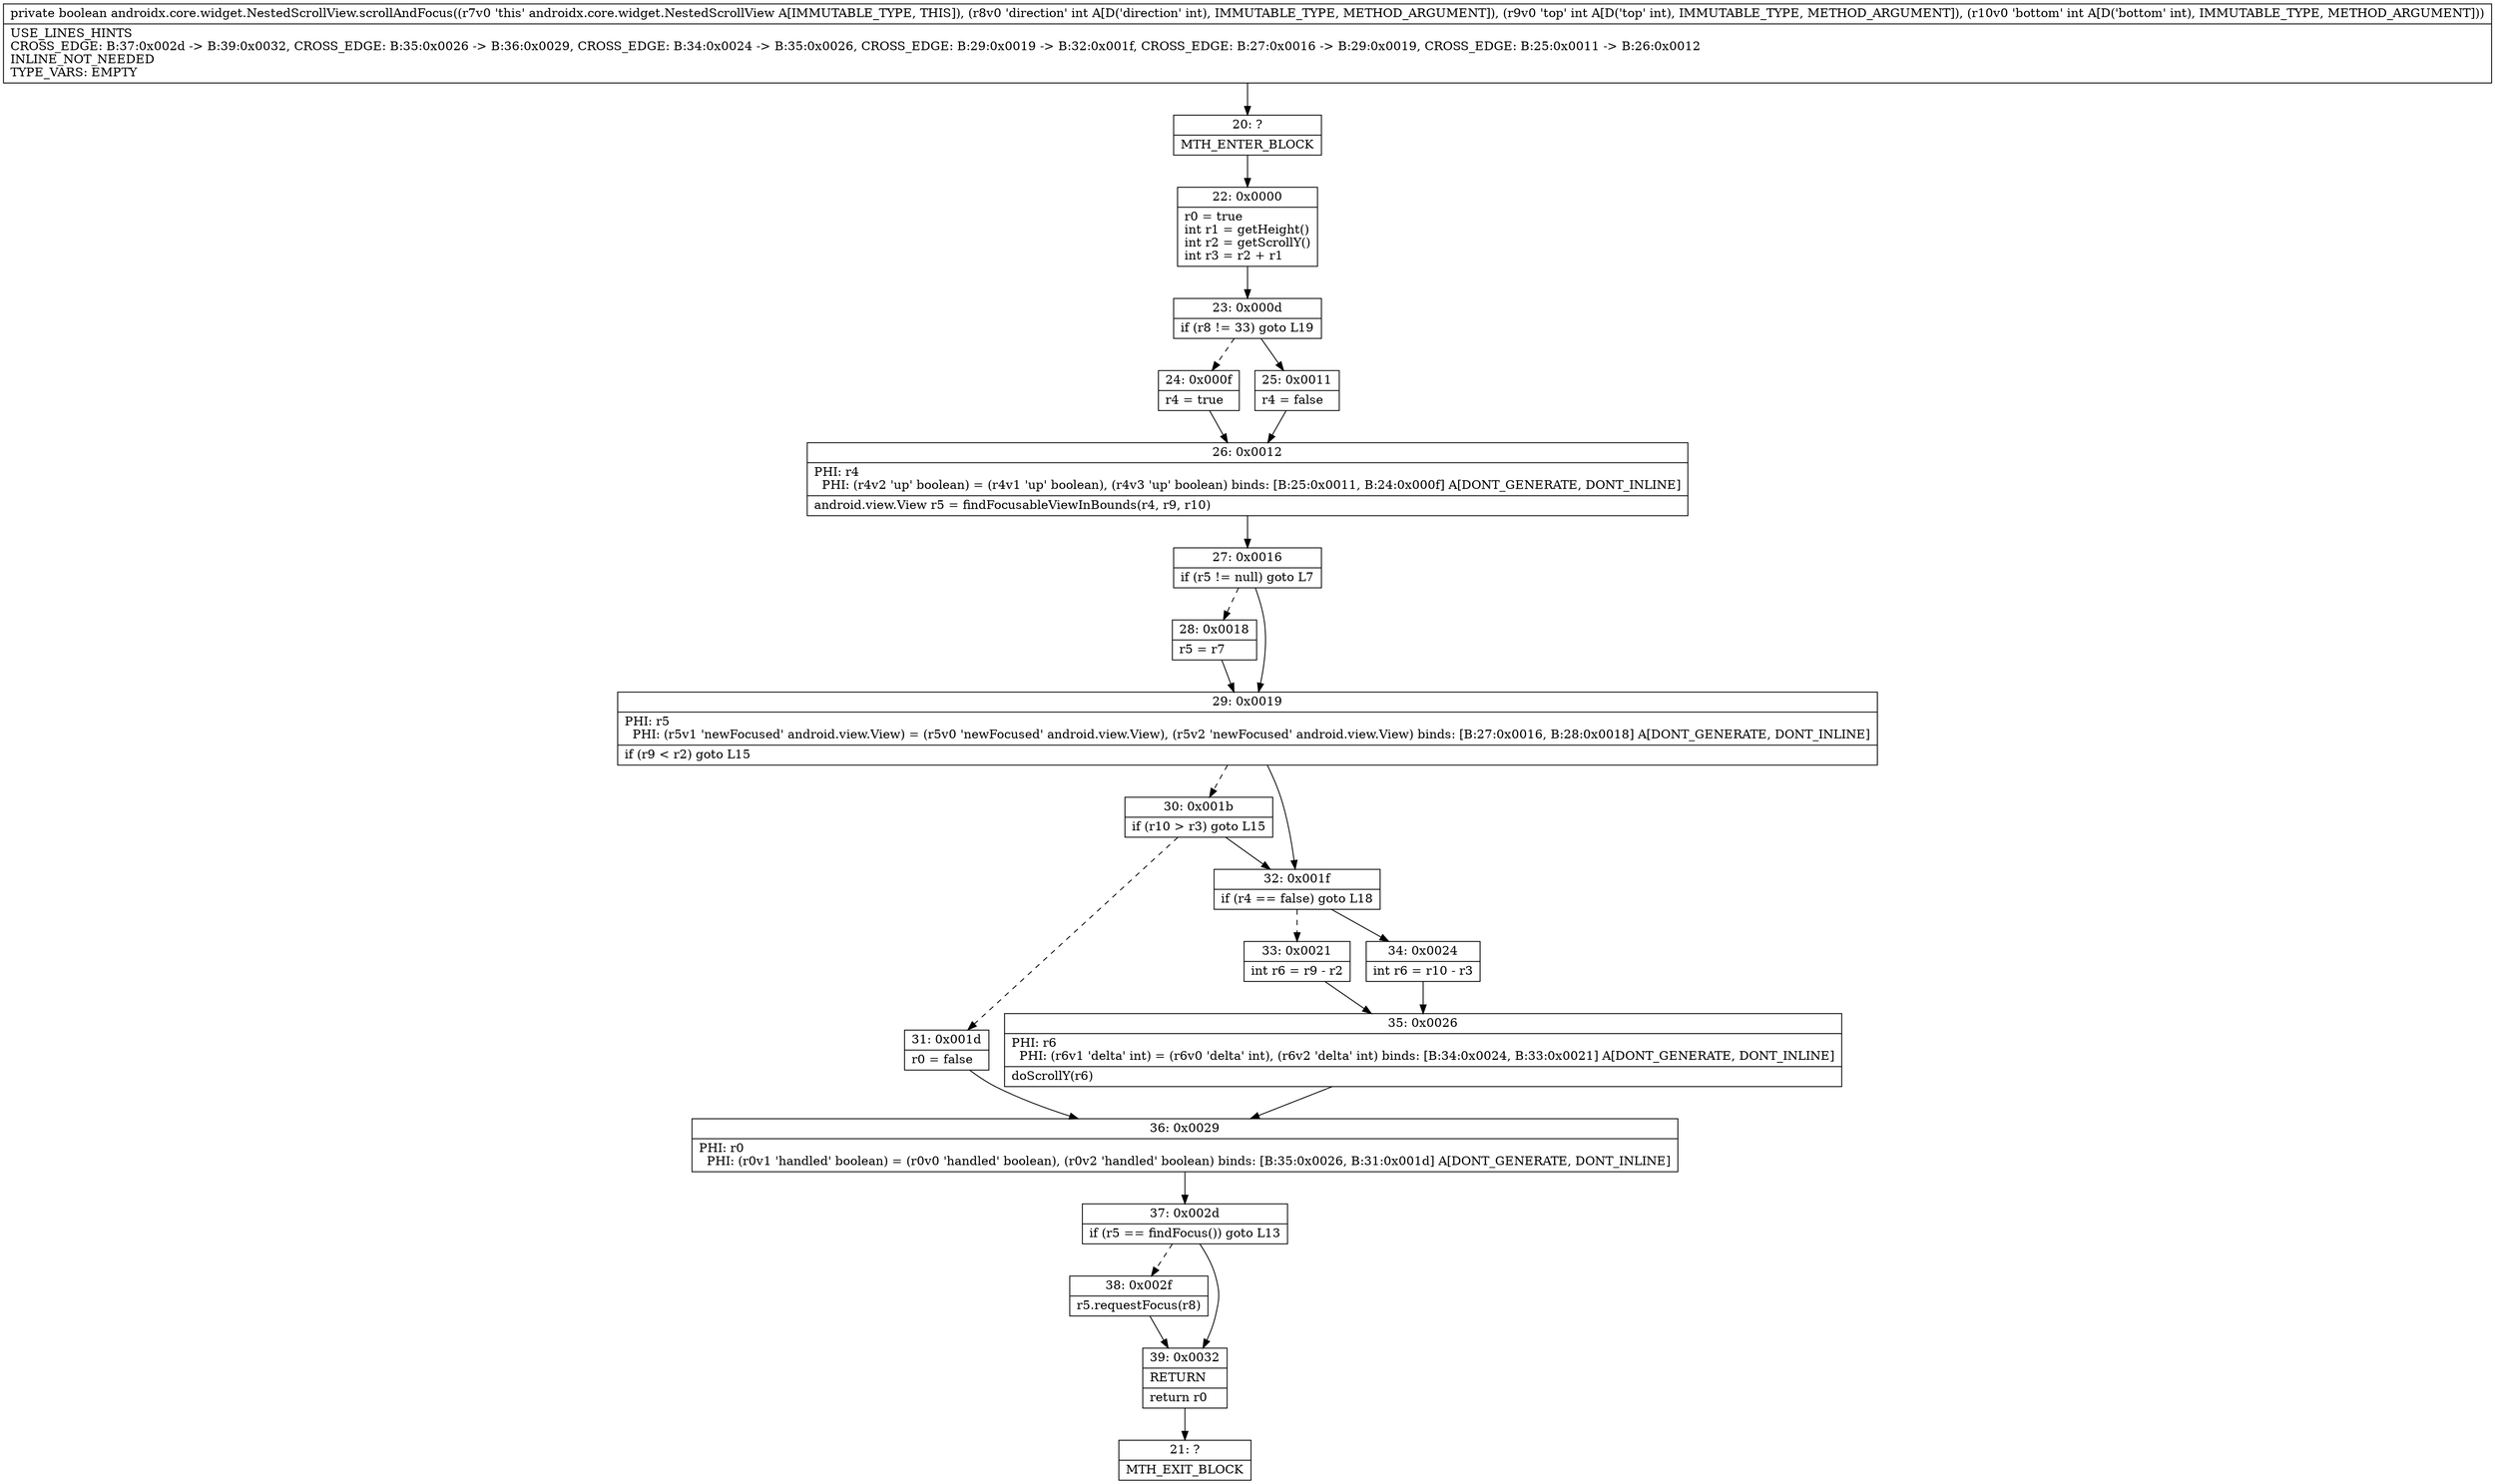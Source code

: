 digraph "CFG forandroidx.core.widget.NestedScrollView.scrollAndFocus(III)Z" {
Node_20 [shape=record,label="{20\:\ ?|MTH_ENTER_BLOCK\l}"];
Node_22 [shape=record,label="{22\:\ 0x0000|r0 = true\lint r1 = getHeight()\lint r2 = getScrollY()\lint r3 = r2 + r1\l}"];
Node_23 [shape=record,label="{23\:\ 0x000d|if (r8 != 33) goto L19\l}"];
Node_24 [shape=record,label="{24\:\ 0x000f|r4 = true\l}"];
Node_26 [shape=record,label="{26\:\ 0x0012|PHI: r4 \l  PHI: (r4v2 'up' boolean) = (r4v1 'up' boolean), (r4v3 'up' boolean) binds: [B:25:0x0011, B:24:0x000f] A[DONT_GENERATE, DONT_INLINE]\l|android.view.View r5 = findFocusableViewInBounds(r4, r9, r10)\l}"];
Node_27 [shape=record,label="{27\:\ 0x0016|if (r5 != null) goto L7\l}"];
Node_28 [shape=record,label="{28\:\ 0x0018|r5 = r7\l}"];
Node_29 [shape=record,label="{29\:\ 0x0019|PHI: r5 \l  PHI: (r5v1 'newFocused' android.view.View) = (r5v0 'newFocused' android.view.View), (r5v2 'newFocused' android.view.View) binds: [B:27:0x0016, B:28:0x0018] A[DONT_GENERATE, DONT_INLINE]\l|if (r9 \< r2) goto L15\l}"];
Node_30 [shape=record,label="{30\:\ 0x001b|if (r10 \> r3) goto L15\l}"];
Node_31 [shape=record,label="{31\:\ 0x001d|r0 = false\l}"];
Node_36 [shape=record,label="{36\:\ 0x0029|PHI: r0 \l  PHI: (r0v1 'handled' boolean) = (r0v0 'handled' boolean), (r0v2 'handled' boolean) binds: [B:35:0x0026, B:31:0x001d] A[DONT_GENERATE, DONT_INLINE]\l}"];
Node_37 [shape=record,label="{37\:\ 0x002d|if (r5 == findFocus()) goto L13\l}"];
Node_38 [shape=record,label="{38\:\ 0x002f|r5.requestFocus(r8)\l}"];
Node_39 [shape=record,label="{39\:\ 0x0032|RETURN\l|return r0\l}"];
Node_21 [shape=record,label="{21\:\ ?|MTH_EXIT_BLOCK\l}"];
Node_32 [shape=record,label="{32\:\ 0x001f|if (r4 == false) goto L18\l}"];
Node_33 [shape=record,label="{33\:\ 0x0021|int r6 = r9 \- r2\l}"];
Node_35 [shape=record,label="{35\:\ 0x0026|PHI: r6 \l  PHI: (r6v1 'delta' int) = (r6v0 'delta' int), (r6v2 'delta' int) binds: [B:34:0x0024, B:33:0x0021] A[DONT_GENERATE, DONT_INLINE]\l|doScrollY(r6)\l}"];
Node_34 [shape=record,label="{34\:\ 0x0024|int r6 = r10 \- r3\l}"];
Node_25 [shape=record,label="{25\:\ 0x0011|r4 = false\l}"];
MethodNode[shape=record,label="{private boolean androidx.core.widget.NestedScrollView.scrollAndFocus((r7v0 'this' androidx.core.widget.NestedScrollView A[IMMUTABLE_TYPE, THIS]), (r8v0 'direction' int A[D('direction' int), IMMUTABLE_TYPE, METHOD_ARGUMENT]), (r9v0 'top' int A[D('top' int), IMMUTABLE_TYPE, METHOD_ARGUMENT]), (r10v0 'bottom' int A[D('bottom' int), IMMUTABLE_TYPE, METHOD_ARGUMENT]))  | USE_LINES_HINTS\lCROSS_EDGE: B:37:0x002d \-\> B:39:0x0032, CROSS_EDGE: B:35:0x0026 \-\> B:36:0x0029, CROSS_EDGE: B:34:0x0024 \-\> B:35:0x0026, CROSS_EDGE: B:29:0x0019 \-\> B:32:0x001f, CROSS_EDGE: B:27:0x0016 \-\> B:29:0x0019, CROSS_EDGE: B:25:0x0011 \-\> B:26:0x0012\lINLINE_NOT_NEEDED\lTYPE_VARS: EMPTY\l}"];
MethodNode -> Node_20;Node_20 -> Node_22;
Node_22 -> Node_23;
Node_23 -> Node_24[style=dashed];
Node_23 -> Node_25;
Node_24 -> Node_26;
Node_26 -> Node_27;
Node_27 -> Node_28[style=dashed];
Node_27 -> Node_29;
Node_28 -> Node_29;
Node_29 -> Node_30[style=dashed];
Node_29 -> Node_32;
Node_30 -> Node_31[style=dashed];
Node_30 -> Node_32;
Node_31 -> Node_36;
Node_36 -> Node_37;
Node_37 -> Node_38[style=dashed];
Node_37 -> Node_39;
Node_38 -> Node_39;
Node_39 -> Node_21;
Node_32 -> Node_33[style=dashed];
Node_32 -> Node_34;
Node_33 -> Node_35;
Node_35 -> Node_36;
Node_34 -> Node_35;
Node_25 -> Node_26;
}

